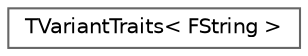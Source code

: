 digraph "Graphical Class Hierarchy"
{
 // INTERACTIVE_SVG=YES
 // LATEX_PDF_SIZE
  bgcolor="transparent";
  edge [fontname=Helvetica,fontsize=10,labelfontname=Helvetica,labelfontsize=10];
  node [fontname=Helvetica,fontsize=10,shape=box,height=0.2,width=0.4];
  rankdir="LR";
  Node0 [id="Node000000",label="TVariantTraits\< FString \>",height=0.2,width=0.4,color="grey40", fillcolor="white", style="filled",URL="$d5/dee/structTVariantTraits_3_01FString_01_4.html",tooltip="Implements variant type traits for the built-in FString type."];
}
